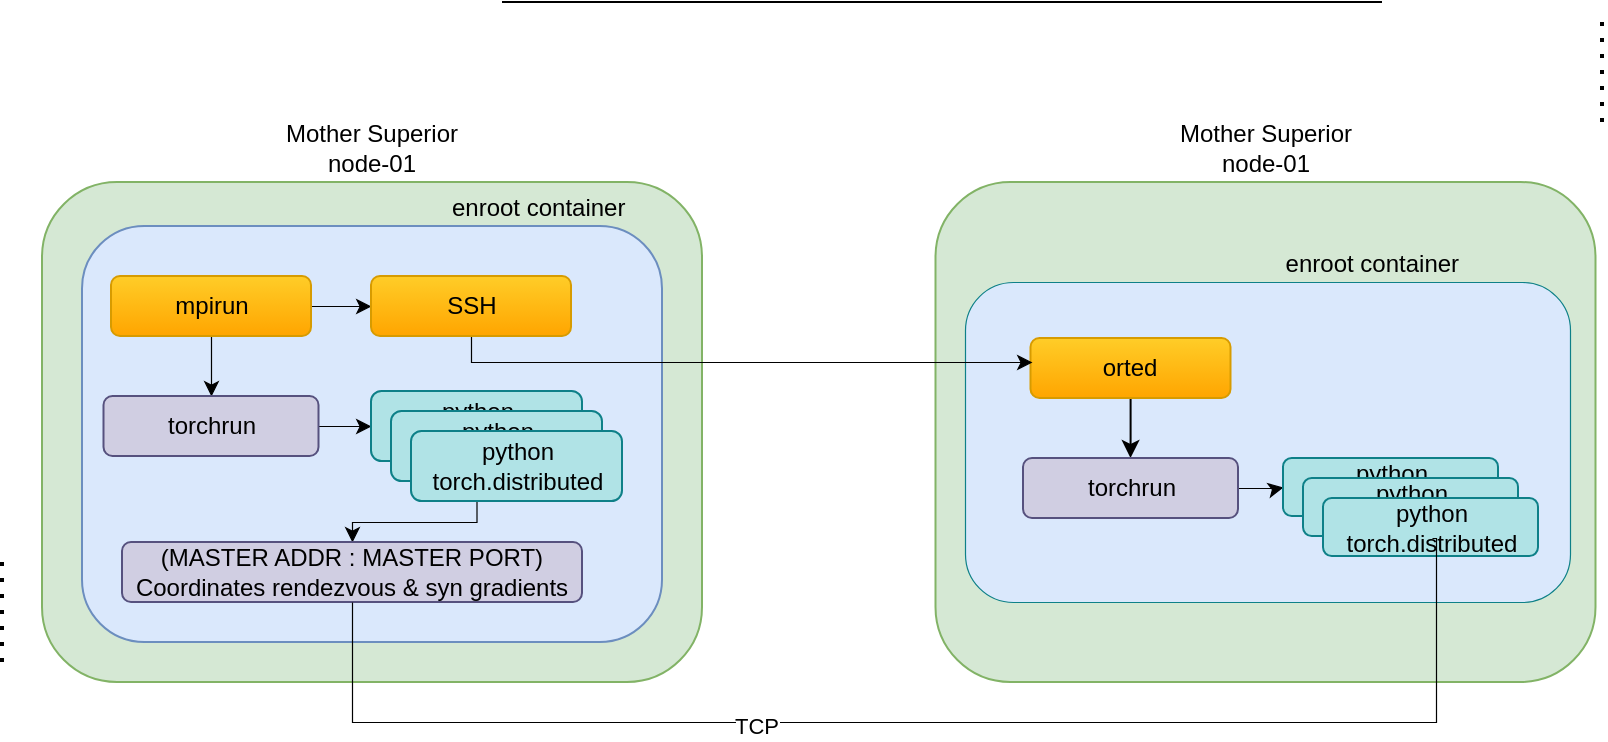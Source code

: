 <mxfile version="24.7.12">
  <diagram name="Page-1" id="_VsbYvV-JF-7i54SJjoL">
    <mxGraphModel dx="1205" dy="711" grid="1" gridSize="10" guides="1" tooltips="1" connect="1" arrows="1" fold="1" page="1" pageScale="1" pageWidth="850" pageHeight="1100" math="0" shadow="0">
      <root>
        <mxCell id="0" />
        <mxCell id="1" parent="0" />
        <mxCell id="XO2l59_HI8UwT8diU1Ak-54" value="" style="group" vertex="1" connectable="0" parent="1">
          <mxGeometry x="491.5" y="390" width="316.25" height="200" as="geometry" />
        </mxCell>
        <mxCell id="XO2l59_HI8UwT8diU1Ak-53" value="Mother Superior&lt;br&gt;node-01" style="rounded=1;whiteSpace=wrap;html=1;fillColor=#d5e8d4;strokeColor=#82b366;labelPosition=center;verticalLabelPosition=top;align=center;verticalAlign=bottom;" vertex="1" parent="XO2l59_HI8UwT8diU1Ak-54">
          <mxGeometry x="-14.75" y="-50" width="330" height="250" as="geometry" />
        </mxCell>
        <mxCell id="XO2l59_HI8UwT8diU1Ak-17" value="&lt;div&gt;&amp;nbsp;&amp;nbsp;&amp;nbsp;&amp;nbsp;&amp;nbsp;&amp;nbsp;&amp;nbsp;&amp;nbsp;&amp;nbsp;&amp;nbsp;&amp;nbsp;&amp;nbsp;&amp;nbsp;&amp;nbsp;&amp;nbsp;&amp;nbsp;&amp;nbsp;&amp;nbsp;&amp;nbsp;&amp;nbsp;&amp;nbsp;&amp;nbsp;&amp;nbsp;&amp;nbsp;&amp;nbsp;&amp;nbsp;&amp;nbsp;&amp;nbsp;&amp;nbsp;&amp;nbsp; enroot container &lt;/div&gt;" style="rounded=1;whiteSpace=wrap;html=1;labelPosition=center;verticalLabelPosition=top;align=center;verticalAlign=bottom;fillColor=#DAE8FC;strokeColor=#0e8088;strokeWidth=0.6;" vertex="1" parent="XO2l59_HI8UwT8diU1Ak-54">
          <mxGeometry width="302.5" height="160" as="geometry" />
        </mxCell>
        <mxCell id="XO2l59_HI8UwT8diU1Ak-27" value="" style="edgeStyle=orthogonalEdgeStyle;rounded=0;orthogonalLoop=1;jettySize=auto;html=1;" edge="1" parent="XO2l59_HI8UwT8diU1Ak-54" source="XO2l59_HI8UwT8diU1Ak-23" target="XO2l59_HI8UwT8diU1Ak-25">
          <mxGeometry relative="1" as="geometry" />
        </mxCell>
        <mxCell id="XO2l59_HI8UwT8diU1Ak-23" value="orted" style="whiteSpace=wrap;html=1;rounded=1;fillColor=#ffcd28;gradientColor=#ffa500;strokeColor=#d79b00;" vertex="1" parent="XO2l59_HI8UwT8diU1Ak-54">
          <mxGeometry x="32.75" y="28" width="100" height="30" as="geometry" />
        </mxCell>
        <mxCell id="XO2l59_HI8UwT8diU1Ak-33" value="" style="edgeStyle=orthogonalEdgeStyle;rounded=0;orthogonalLoop=1;jettySize=auto;html=1;strokeWidth=0.6;" edge="1" parent="XO2l59_HI8UwT8diU1Ak-54" source="XO2l59_HI8UwT8diU1Ak-25" target="XO2l59_HI8UwT8diU1Ak-32">
          <mxGeometry relative="1" as="geometry" />
        </mxCell>
        <mxCell id="XO2l59_HI8UwT8diU1Ak-25" value="torchrun" style="rounded=1;whiteSpace=wrap;html=1;labelPosition=center;verticalLabelPosition=middle;align=center;verticalAlign=middle;fillColor=#d0cee2;strokeColor=#56517e;" vertex="1" parent="XO2l59_HI8UwT8diU1Ak-54">
          <mxGeometry x="29" y="88" width="107.5" height="30" as="geometry" />
        </mxCell>
        <mxCell id="XO2l59_HI8UwT8diU1Ak-32" value="python&lt;br&gt;torch.distributed" style="rounded=1;whiteSpace=wrap;html=1;labelPosition=center;verticalLabelPosition=middle;align=center;verticalAlign=middle;fillColor=#b0e3e6;strokeColor=#0e8088;" vertex="1" parent="XO2l59_HI8UwT8diU1Ak-54">
          <mxGeometry x="159" y="88" width="107.5" height="29" as="geometry" />
        </mxCell>
        <mxCell id="XO2l59_HI8UwT8diU1Ak-48" value="python&lt;br&gt;torch.distributed" style="rounded=1;whiteSpace=wrap;html=1;labelPosition=center;verticalLabelPosition=middle;align=center;verticalAlign=middle;fillColor=#b0e3e6;strokeColor=#0e8088;" vertex="1" parent="XO2l59_HI8UwT8diU1Ak-54">
          <mxGeometry x="169" y="98" width="107.5" height="29" as="geometry" />
        </mxCell>
        <mxCell id="XO2l59_HI8UwT8diU1Ak-49" value="python&lt;br&gt;torch.distributed" style="rounded=1;whiteSpace=wrap;html=1;labelPosition=center;verticalLabelPosition=middle;align=center;verticalAlign=middle;fillColor=#b0e3e6;strokeColor=#0e8088;" vertex="1" parent="XO2l59_HI8UwT8diU1Ak-54">
          <mxGeometry x="179" y="108" width="107.5" height="29" as="geometry" />
        </mxCell>
        <mxCell id="XO2l59_HI8UwT8diU1Ak-4" value="Mother Superior&lt;br&gt;node-01" style="rounded=1;whiteSpace=wrap;html=1;fillColor=#d5e8d4;strokeColor=#82b366;labelPosition=center;verticalLabelPosition=top;align=center;verticalAlign=bottom;" vertex="1" parent="1">
          <mxGeometry x="30" y="340" width="330" height="250" as="geometry" />
        </mxCell>
        <mxCell id="XO2l59_HI8UwT8diU1Ak-6" value="&amp;nbsp;&amp;nbsp;&amp;nbsp;&amp;nbsp;&amp;nbsp;&amp;nbsp;&amp;nbsp;&amp;nbsp;&amp;nbsp;&amp;nbsp;&amp;nbsp;&amp;nbsp;&amp;nbsp;&amp;nbsp;&amp;nbsp;&amp;nbsp;&amp;nbsp;&amp;nbsp;&amp;nbsp;&amp;nbsp;&amp;nbsp;&amp;nbsp;&amp;nbsp;&amp;nbsp;&amp;nbsp;&amp;nbsp;&amp;nbsp;&amp;nbsp;&amp;nbsp;&amp;nbsp;&amp;nbsp;&amp;nbsp;&amp;nbsp;&amp;nbsp;&amp;nbsp;&amp;nbsp;&amp;nbsp;&amp;nbsp;&amp;nbsp;&amp;nbsp;&amp;nbsp;&amp;nbsp;&amp;nbsp;&amp;nbsp;&amp;nbsp;&amp;nbsp;&amp;nbsp;&amp;nbsp;&amp;nbsp; enroot container" style="rounded=1;whiteSpace=wrap;html=1;labelPosition=center;verticalLabelPosition=top;align=center;verticalAlign=bottom;fillColor=#dae8fc;strokeColor=#6c8ebf;" vertex="1" parent="1">
          <mxGeometry x="50" y="362" width="290" height="208" as="geometry" />
        </mxCell>
        <mxCell id="XO2l59_HI8UwT8diU1Ak-12" style="edgeStyle=orthogonalEdgeStyle;rounded=0;orthogonalLoop=1;jettySize=auto;html=1;entryX=0.5;entryY=0;entryDx=0;entryDy=0;strokeWidth=0.6;" edge="1" parent="1" source="XO2l59_HI8UwT8diU1Ak-10" target="XO2l59_HI8UwT8diU1Ak-11">
          <mxGeometry relative="1" as="geometry" />
        </mxCell>
        <mxCell id="XO2l59_HI8UwT8diU1Ak-22" value="" style="edgeStyle=orthogonalEdgeStyle;rounded=0;orthogonalLoop=1;jettySize=auto;html=1;strokeWidth=0.6;" edge="1" parent="1" source="XO2l59_HI8UwT8diU1Ak-10" target="XO2l59_HI8UwT8diU1Ak-21">
          <mxGeometry relative="1" as="geometry" />
        </mxCell>
        <mxCell id="XO2l59_HI8UwT8diU1Ak-10" value="mpirun" style="whiteSpace=wrap;html=1;rounded=1;fillColor=#ffcd28;gradientColor=#ffa500;strokeColor=#d79b00;" vertex="1" parent="1">
          <mxGeometry x="64.5" y="387" width="100" height="30" as="geometry" />
        </mxCell>
        <mxCell id="XO2l59_HI8UwT8diU1Ak-31" value="" style="edgeStyle=orthogonalEdgeStyle;rounded=0;orthogonalLoop=1;jettySize=auto;html=1;strokeWidth=0.6;" edge="1" parent="1" source="XO2l59_HI8UwT8diU1Ak-11" target="XO2l59_HI8UwT8diU1Ak-30">
          <mxGeometry relative="1" as="geometry" />
        </mxCell>
        <mxCell id="XO2l59_HI8UwT8diU1Ak-11" value="torchrun" style="rounded=1;whiteSpace=wrap;html=1;labelPosition=center;verticalLabelPosition=middle;align=center;verticalAlign=middle;fillColor=#d0cee2;strokeColor=#56517e;" vertex="1" parent="1">
          <mxGeometry x="60.75" y="447" width="107.5" height="30" as="geometry" />
        </mxCell>
        <mxCell id="XO2l59_HI8UwT8diU1Ak-56" style="edgeStyle=orthogonalEdgeStyle;rounded=0;orthogonalLoop=1;jettySize=auto;html=1;exitX=0.5;exitY=1;exitDx=0;exitDy=0;endArrow=classic;endFill=1;strokeWidth=0.6;" edge="1" parent="1" source="XO2l59_HI8UwT8diU1Ak-21">
          <mxGeometry relative="1" as="geometry">
            <mxPoint x="525" y="430" as="targetPoint" />
            <Array as="points">
              <mxPoint x="245" y="430" />
              <mxPoint x="525" y="430" />
            </Array>
          </mxGeometry>
        </mxCell>
        <mxCell id="XO2l59_HI8UwT8diU1Ak-21" value="SSH" style="whiteSpace=wrap;html=1;rounded=1;fillColor=#ffcd28;gradientColor=#ffa500;strokeColor=#d79b00;" vertex="1" parent="1">
          <mxGeometry x="194.5" y="387" width="100" height="30" as="geometry" />
        </mxCell>
        <mxCell id="XO2l59_HI8UwT8diU1Ak-39" value="" style="edgeStyle=orthogonalEdgeStyle;rounded=0;orthogonalLoop=1;jettySize=auto;html=1;strokeWidth=0.6;" edge="1" parent="1" source="XO2l59_HI8UwT8diU1Ak-30" target="XO2l59_HI8UwT8diU1Ak-35">
          <mxGeometry relative="1" as="geometry">
            <Array as="points">
              <mxPoint x="247" y="510" />
              <mxPoint x="185" y="510" />
            </Array>
          </mxGeometry>
        </mxCell>
        <mxCell id="XO2l59_HI8UwT8diU1Ak-30" value="python&lt;br&gt;torch.distributed" style="whiteSpace=wrap;html=1;rounded=1;fillColor=#b0e3e6;strokeColor=#0e8088;" vertex="1" parent="1">
          <mxGeometry x="194.5" y="444.5" width="105.5" height="35" as="geometry" />
        </mxCell>
        <mxCell id="XO2l59_HI8UwT8diU1Ak-35" value="&lt;div&gt;(MASTER ADDR : MASTER PORT)&lt;/div&gt;&lt;div&gt;Coordinates rendezvous &amp;amp; syn gradients &lt;br&gt;&lt;/div&gt;" style="rounded=1;whiteSpace=wrap;html=1;fillColor=#d0cee2;strokeColor=#56517e;" vertex="1" parent="1">
          <mxGeometry x="70" y="520" width="230" height="30" as="geometry" />
        </mxCell>
        <mxCell id="XO2l59_HI8UwT8diU1Ak-46" value="python&lt;br&gt;torch.distributed" style="whiteSpace=wrap;html=1;rounded=1;fillColor=#b0e3e6;strokeColor=#0e8088;" vertex="1" parent="1">
          <mxGeometry x="204.5" y="454.5" width="105.5" height="35" as="geometry" />
        </mxCell>
        <mxCell id="XO2l59_HI8UwT8diU1Ak-44" style="edgeStyle=orthogonalEdgeStyle;rounded=0;orthogonalLoop=1;jettySize=auto;html=1;endArrow=none;endFill=0;strokeWidth=0.6;" edge="1" parent="1" source="XO2l59_HI8UwT8diU1Ak-35">
          <mxGeometry relative="1" as="geometry">
            <mxPoint x="725" y="518" as="targetPoint" />
            <Array as="points">
              <mxPoint x="185" y="610" />
              <mxPoint x="727" y="610" />
              <mxPoint x="727" y="518" />
            </Array>
          </mxGeometry>
        </mxCell>
        <mxCell id="XO2l59_HI8UwT8diU1Ak-45" value="TCP" style="edgeLabel;html=1;align=center;verticalAlign=middle;resizable=0;points=[];" vertex="1" connectable="0" parent="XO2l59_HI8UwT8diU1Ak-44">
          <mxGeometry x="-0.247" y="-2" relative="1" as="geometry">
            <mxPoint as="offset" />
          </mxGeometry>
        </mxCell>
        <mxCell id="XO2l59_HI8UwT8diU1Ak-47" value="python&lt;br&gt;torch.distributed" style="whiteSpace=wrap;html=1;rounded=1;fillColor=#b0e3e6;strokeColor=#0e8088;" vertex="1" parent="1">
          <mxGeometry x="214.5" y="464.5" width="105.5" height="35" as="geometry" />
        </mxCell>
        <mxCell id="XO2l59_HI8UwT8diU1Ak-50" value="" style="endArrow=none;dashed=1;html=1;dashPattern=1 3;strokeWidth=2;rounded=0;" edge="1" parent="1">
          <mxGeometry width="50" height="50" relative="1" as="geometry">
            <mxPoint x="810" y="310" as="sourcePoint" />
            <mxPoint x="810" y="260" as="targetPoint" />
          </mxGeometry>
        </mxCell>
        <mxCell id="XO2l59_HI8UwT8diU1Ak-51" value="" style="endArrow=none;dashed=1;html=1;dashPattern=1 3;strokeWidth=2;rounded=0;" edge="1" parent="1">
          <mxGeometry width="50" height="50" relative="1" as="geometry">
            <mxPoint x="10" y="580" as="sourcePoint" />
            <mxPoint x="10" y="530" as="targetPoint" />
          </mxGeometry>
        </mxCell>
        <mxCell id="XO2l59_HI8UwT8diU1Ak-57" value="" style="endArrow=none;html=1;rounded=0;" edge="1" parent="1">
          <mxGeometry width="50" height="50" relative="1" as="geometry">
            <mxPoint x="260" y="250" as="sourcePoint" />
            <mxPoint x="700" y="250" as="targetPoint" />
          </mxGeometry>
        </mxCell>
      </root>
    </mxGraphModel>
  </diagram>
</mxfile>
